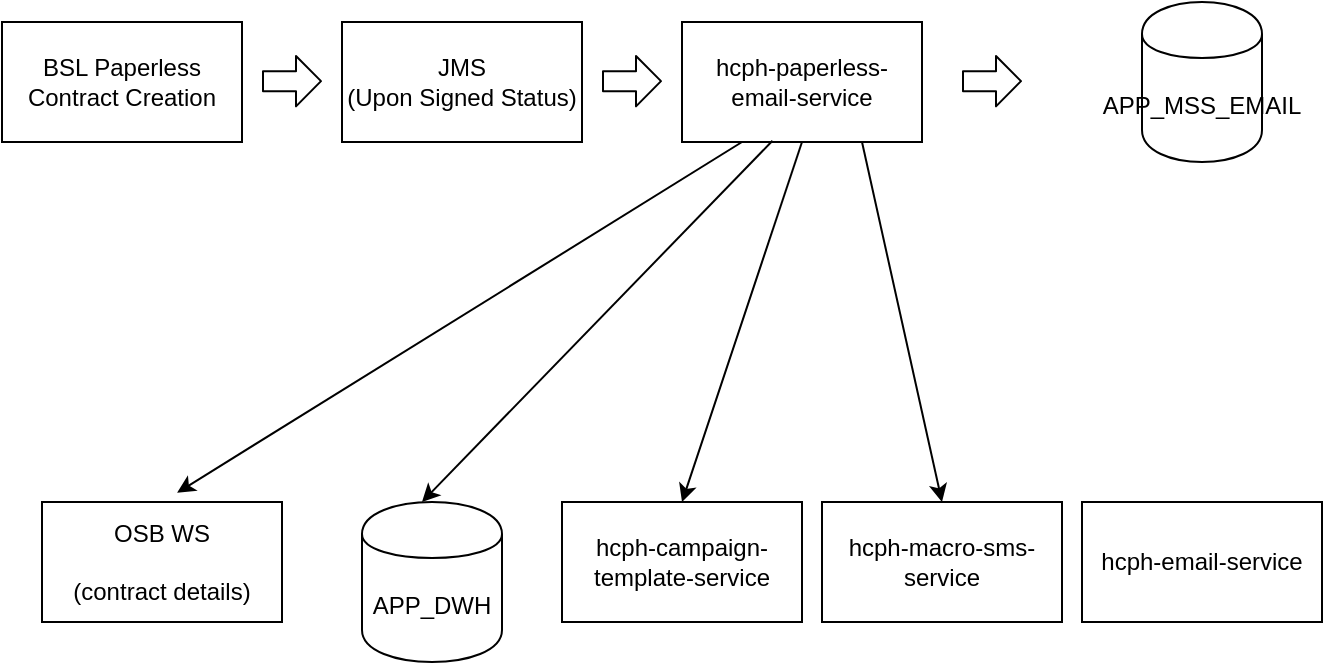 <mxfile version="13.3.5" type="github">
  <diagram id="Rrd9GqQXTeRQgiswFys7" name="Page-1">
    <mxGraphModel dx="1422" dy="772" grid="1" gridSize="10" guides="1" tooltips="1" connect="1" arrows="1" fold="1" page="1" pageScale="1" pageWidth="1100" pageHeight="850" math="0" shadow="0">
      <root>
        <mxCell id="0" />
        <mxCell id="1" parent="0" />
        <mxCell id="Tfnyzn6yFj3FYo8BwNDY-5" value="BSL Paperless&lt;br&gt;Contract Creation" style="rounded=0;whiteSpace=wrap;html=1;" parent="1" vertex="1">
          <mxGeometry x="190" y="220" width="120" height="60" as="geometry" />
        </mxCell>
        <mxCell id="Tfnyzn6yFj3FYo8BwNDY-6" value="JMS&lt;br&gt;(Upon Signed Status)" style="rounded=0;whiteSpace=wrap;html=1;" parent="1" vertex="1">
          <mxGeometry x="360" y="220" width="120" height="60" as="geometry" />
        </mxCell>
        <mxCell id="Tfnyzn6yFj3FYo8BwNDY-7" value="hcph-paperless-email-service" style="rounded=0;whiteSpace=wrap;html=1;" parent="1" vertex="1">
          <mxGeometry x="530" y="220" width="120" height="60" as="geometry" />
        </mxCell>
        <mxCell id="Tfnyzn6yFj3FYo8BwNDY-8" value="hcph-macro-sms-service" style="rounded=0;whiteSpace=wrap;html=1;" parent="1" vertex="1">
          <mxGeometry x="600" y="460" width="120" height="60" as="geometry" />
        </mxCell>
        <mxCell id="Tfnyzn6yFj3FYo8BwNDY-10" value="OSB WS&lt;br&gt;&lt;br&gt;(contract details)&lt;br&gt;" style="rounded=0;whiteSpace=wrap;html=1;" parent="1" vertex="1">
          <mxGeometry x="210" y="460" width="120" height="60" as="geometry" />
        </mxCell>
        <mxCell id="Tfnyzn6yFj3FYo8BwNDY-11" value="" style="endArrow=classic;html=1;exitX=0.25;exitY=1;exitDx=0;exitDy=0;entryX=0.563;entryY=-0.077;entryDx=0;entryDy=0;entryPerimeter=0;" parent="1" source="Tfnyzn6yFj3FYo8BwNDY-7" target="Tfnyzn6yFj3FYo8BwNDY-10" edge="1">
          <mxGeometry width="50" height="50" relative="1" as="geometry">
            <mxPoint x="550" y="370" as="sourcePoint" />
            <mxPoint x="440" y="430" as="targetPoint" />
          </mxGeometry>
        </mxCell>
        <mxCell id="Tfnyzn6yFj3FYo8BwNDY-13" value="" style="endArrow=classic;html=1;exitX=0.377;exitY=0.99;exitDx=0;exitDy=0;entryX=0.5;entryY=0;entryDx=0;entryDy=0;exitPerimeter=0;" parent="1" source="Tfnyzn6yFj3FYo8BwNDY-7" edge="1">
          <mxGeometry width="50" height="50" relative="1" as="geometry">
            <mxPoint x="590" y="370" as="sourcePoint" />
            <mxPoint x="400" y="460" as="targetPoint" />
          </mxGeometry>
        </mxCell>
        <mxCell id="Tfnyzn6yFj3FYo8BwNDY-14" value="" style="endArrow=classic;html=1;exitX=0.75;exitY=1;exitDx=0;exitDy=0;entryX=0.5;entryY=0;entryDx=0;entryDy=0;" parent="1" source="Tfnyzn6yFj3FYo8BwNDY-7" target="Tfnyzn6yFj3FYo8BwNDY-8" edge="1">
          <mxGeometry width="50" height="50" relative="1" as="geometry">
            <mxPoint x="590" y="370" as="sourcePoint" />
            <mxPoint x="460" y="450" as="targetPoint" />
          </mxGeometry>
        </mxCell>
        <mxCell id="Tfnyzn6yFj3FYo8BwNDY-15" value="&lt;span&gt;hcph-campaign-template-service&lt;/span&gt;" style="rounded=0;whiteSpace=wrap;html=1;" parent="1" vertex="1">
          <mxGeometry x="470" y="460" width="120" height="60" as="geometry" />
        </mxCell>
        <mxCell id="Tfnyzn6yFj3FYo8BwNDY-16" value="" style="endArrow=classic;html=1;exitX=0.5;exitY=1;exitDx=0;exitDy=0;entryX=0.5;entryY=0;entryDx=0;entryDy=0;" parent="1" source="Tfnyzn6yFj3FYo8BwNDY-7" target="Tfnyzn6yFj3FYo8BwNDY-15" edge="1">
          <mxGeometry width="50" height="50" relative="1" as="geometry">
            <mxPoint x="585.24" y="369.4" as="sourcePoint" />
            <mxPoint x="490" y="510" as="targetPoint" />
          </mxGeometry>
        </mxCell>
        <mxCell id="Tfnyzn6yFj3FYo8BwNDY-17" value="APP_MSS_EMAIL" style="shape=cylinder;whiteSpace=wrap;html=1;boundedLbl=1;backgroundOutline=1;" parent="1" vertex="1">
          <mxGeometry x="760" y="210" width="60" height="80" as="geometry" />
        </mxCell>
        <mxCell id="Tfnyzn6yFj3FYo8BwNDY-20" value="" style="shape=flexArrow;endArrow=classic;html=1;endWidth=14.167;endSize=3.833;" parent="1" edge="1">
          <mxGeometry width="50" height="50" relative="1" as="geometry">
            <mxPoint x="320" y="249.58" as="sourcePoint" />
            <mxPoint x="350" y="249.58" as="targetPoint" />
          </mxGeometry>
        </mxCell>
        <mxCell id="Tfnyzn6yFj3FYo8BwNDY-21" value="" style="shape=flexArrow;endArrow=classic;html=1;endWidth=14.167;endSize=3.833;" parent="1" edge="1">
          <mxGeometry width="50" height="50" relative="1" as="geometry">
            <mxPoint x="490" y="249.58" as="sourcePoint" />
            <mxPoint x="520" y="249.58" as="targetPoint" />
          </mxGeometry>
        </mxCell>
        <mxCell id="Tfnyzn6yFj3FYo8BwNDY-22" value="" style="shape=flexArrow;endArrow=classic;html=1;endWidth=14.167;endSize=3.833;" parent="1" edge="1">
          <mxGeometry width="50" height="50" relative="1" as="geometry">
            <mxPoint x="670" y="249.58" as="sourcePoint" />
            <mxPoint x="700" y="249.58" as="targetPoint" />
          </mxGeometry>
        </mxCell>
        <mxCell id="6rOeg_xijZ50cW1aTGgv-3" value="&lt;span&gt;hcph-email-service&lt;/span&gt;" style="rounded=0;whiteSpace=wrap;html=1;" vertex="1" parent="1">
          <mxGeometry x="730" y="460" width="120" height="60" as="geometry" />
        </mxCell>
        <mxCell id="6rOeg_xijZ50cW1aTGgv-4" value="APP_DWH" style="shape=cylinder;whiteSpace=wrap;html=1;boundedLbl=1;backgroundOutline=1;" vertex="1" parent="1">
          <mxGeometry x="370" y="460" width="70" height="80" as="geometry" />
        </mxCell>
      </root>
    </mxGraphModel>
  </diagram>
</mxfile>
